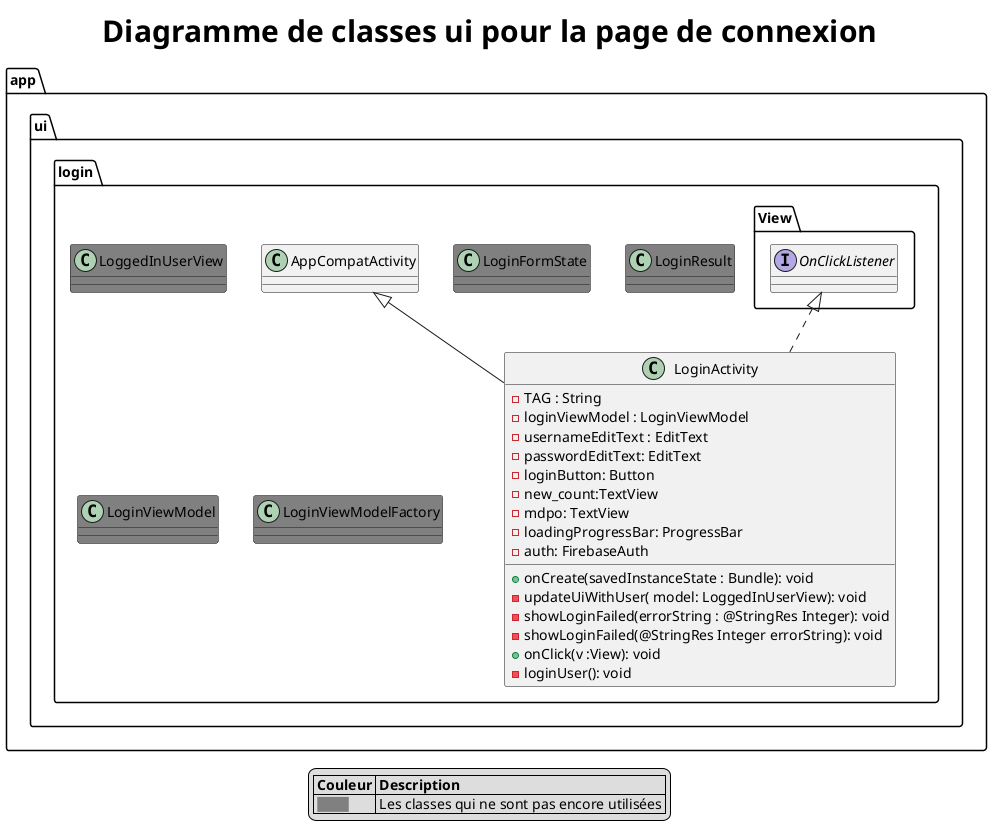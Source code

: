 @startuml modelui5
title <size:30><b>Diagramme de classes ui pour la page de connexion</b></size>
legend
    |= Couleur |= Description |
    | <size:11><back:#grey>           </back></size>| Les classes qui ne sont pas encore utilisées |
endlegend

package app{

  package ui{

      package login{

              class LoggedInUserView #grey{

                }

                class LoginActivity extends AppCompatActivity implements View.OnClickListener{
                     - TAG : String
                     - loginViewModel : LoginViewModel
                     - usernameEditText : EditText
                     - passwordEditText: EditText
                     - loginButton: Button
                     - new_count:TextView
                     - mdpo: TextView
                     - loadingProgressBar: ProgressBar
                     - auth: FirebaseAuth

                     + onCreate(savedInstanceState : Bundle): void
                     - updateUiWithUser( model: LoggedInUserView): void
                     - showLoginFailed(errorString : @StringRes Integer): void
                     - showLoginFailed(@StringRes Integer errorString): void
                     + onClick(v :View): void
                     - loginUser(): void
                }

                class LoginFormState #grey{}

                class LoginResult #grey{}

                class LoginViewModel #grey{}

                class LoginViewModelFactory #grey{}

          }
      }
}
@enduml